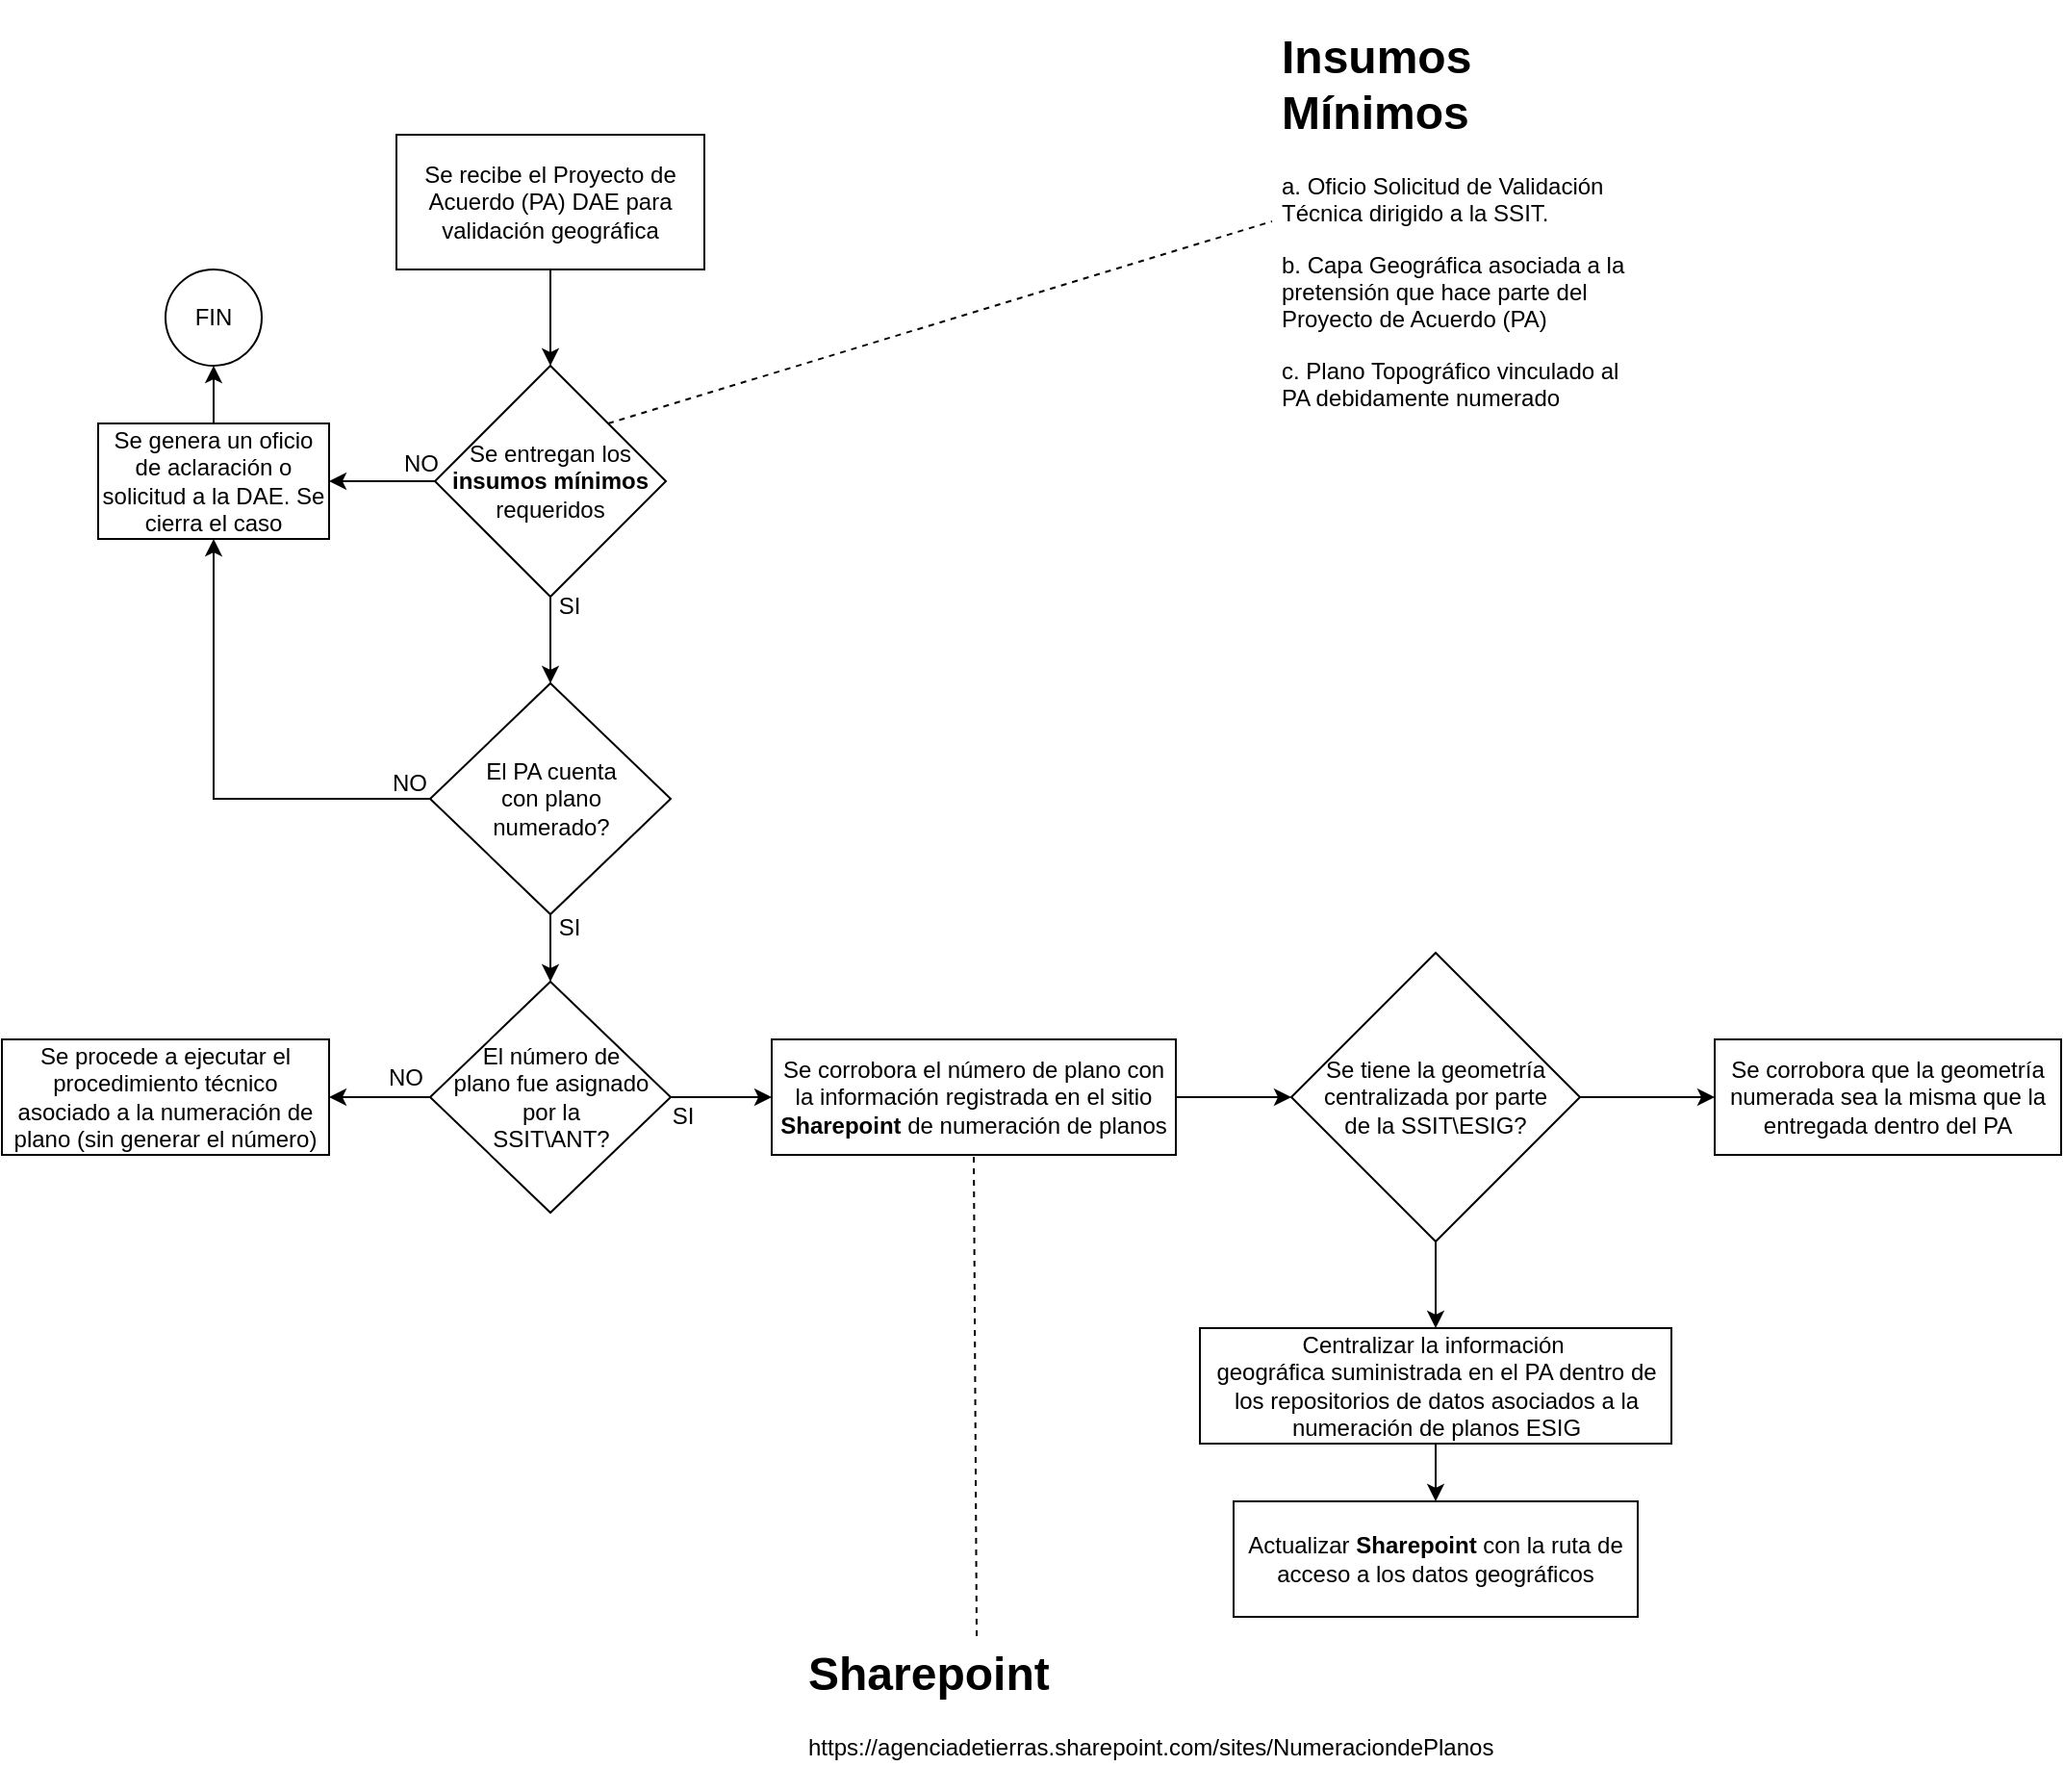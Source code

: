 <mxfile version="13.3.5" type="github"><diagram id="wBygM1vO_P41j0ZaZtgd" name="Page-1"><mxGraphModel dx="1289" dy="2004" grid="1" gridSize="10" guides="1" tooltips="1" connect="1" arrows="1" fold="1" page="1" pageScale="1" pageWidth="827" pageHeight="1169" math="0" shadow="0"><root><mxCell id="0"/><mxCell id="1" parent="0"/><mxCell id="PS6INPltkdU6dMFM3WfI-4" style="edgeStyle=orthogonalEdgeStyle;rounded=0;orthogonalLoop=1;jettySize=auto;html=1;entryX=0.5;entryY=0;entryDx=0;entryDy=0;" edge="1" parent="1" source="PS6INPltkdU6dMFM3WfI-1" target="PS6INPltkdU6dMFM3WfI-2"><mxGeometry relative="1" as="geometry"/></mxCell><mxCell id="PS6INPltkdU6dMFM3WfI-1" value="Se recibe el Proyecto de Acuerdo (PA) DAE para validación geográfica" style="rounded=0;whiteSpace=wrap;html=1;" vertex="1" parent="1"><mxGeometry x="205" y="60" width="160" height="70" as="geometry"/></mxCell><mxCell id="PS6INPltkdU6dMFM3WfI-10" style="edgeStyle=orthogonalEdgeStyle;rounded=0;orthogonalLoop=1;jettySize=auto;html=1;exitX=0;exitY=0.5;exitDx=0;exitDy=0;entryX=1;entryY=0.5;entryDx=0;entryDy=0;" edge="1" parent="1" source="PS6INPltkdU6dMFM3WfI-2" target="PS6INPltkdU6dMFM3WfI-9"><mxGeometry relative="1" as="geometry"/></mxCell><mxCell id="PS6INPltkdU6dMFM3WfI-21" style="edgeStyle=orthogonalEdgeStyle;rounded=0;orthogonalLoop=1;jettySize=auto;html=1;entryX=0.5;entryY=0;entryDx=0;entryDy=0;" edge="1" parent="1" source="PS6INPltkdU6dMFM3WfI-2" target="PS6INPltkdU6dMFM3WfI-18"><mxGeometry relative="1" as="geometry"/></mxCell><mxCell id="PS6INPltkdU6dMFM3WfI-2" value="Se entregan los &lt;b&gt;insumos mínimos &lt;/b&gt;requeridos" style="rhombus;whiteSpace=wrap;html=1;" vertex="1" parent="1"><mxGeometry x="225" y="180" width="120" height="120" as="geometry"/></mxCell><mxCell id="PS6INPltkdU6dMFM3WfI-11" style="edgeStyle=orthogonalEdgeStyle;rounded=0;orthogonalLoop=1;jettySize=auto;html=1;" edge="1" parent="1" source="PS6INPltkdU6dMFM3WfI-9"><mxGeometry relative="1" as="geometry"><mxPoint x="110" y="180" as="targetPoint"/></mxGeometry></mxCell><mxCell id="PS6INPltkdU6dMFM3WfI-9" value="Se genera un oficio de aclaración o solicitud a la DAE. Se cierra el caso" style="rounded=0;whiteSpace=wrap;html=1;" vertex="1" parent="1"><mxGeometry x="50" y="210" width="120" height="60" as="geometry"/></mxCell><mxCell id="PS6INPltkdU6dMFM3WfI-13" value="FIN" style="ellipse;whiteSpace=wrap;html=1;aspect=fixed;" vertex="1" parent="1"><mxGeometry x="85" y="130" width="50" height="50" as="geometry"/></mxCell><mxCell id="PS6INPltkdU6dMFM3WfI-14" value="NO" style="text;html=1;strokeColor=none;fillColor=none;align=center;verticalAlign=middle;whiteSpace=wrap;rounded=0;" vertex="1" parent="1"><mxGeometry x="198" y="221" width="40" height="20" as="geometry"/></mxCell><mxCell id="PS6INPltkdU6dMFM3WfI-16" value="&lt;h1&gt;Insumos Mínimos&lt;/h1&gt;&lt;p&gt;a. Oficio Solicitud de Validación Técnica dirigido a la SSIT.&lt;/p&gt;&lt;p&gt;b. Capa Geográfica asociada a la pretensión que hace parte del Proyecto de Acuerdo (PA)&lt;/p&gt;&lt;p&gt;c. Plano Topográfico vinculado al PA debidamente numerado&lt;/p&gt;" style="text;html=1;strokeColor=none;fillColor=none;spacing=5;spacingTop=-20;whiteSpace=wrap;overflow=hidden;rounded=0;" vertex="1" parent="1"><mxGeometry x="660" width="190" height="210" as="geometry"/></mxCell><mxCell id="PS6INPltkdU6dMFM3WfI-17" value="" style="endArrow=none;dashed=1;html=1;entryX=0;entryY=0.5;entryDx=0;entryDy=0;" edge="1" parent="1" target="PS6INPltkdU6dMFM3WfI-16"><mxGeometry width="50" height="50" relative="1" as="geometry"><mxPoint x="315" y="210" as="sourcePoint"/><mxPoint x="365" y="160" as="targetPoint"/></mxGeometry></mxCell><mxCell id="PS6INPltkdU6dMFM3WfI-20" style="edgeStyle=orthogonalEdgeStyle;rounded=0;orthogonalLoop=1;jettySize=auto;html=1;entryX=0.5;entryY=1;entryDx=0;entryDy=0;" edge="1" parent="1" source="PS6INPltkdU6dMFM3WfI-18" target="PS6INPltkdU6dMFM3WfI-9"><mxGeometry relative="1" as="geometry"/></mxCell><mxCell id="PS6INPltkdU6dMFM3WfI-23" style="edgeStyle=orthogonalEdgeStyle;rounded=0;orthogonalLoop=1;jettySize=auto;html=1;exitX=0.5;exitY=1;exitDx=0;exitDy=0;entryX=0.5;entryY=0;entryDx=0;entryDy=0;" edge="1" parent="1" source="PS6INPltkdU6dMFM3WfI-18" target="PS6INPltkdU6dMFM3WfI-22"><mxGeometry relative="1" as="geometry"/></mxCell><mxCell id="PS6INPltkdU6dMFM3WfI-18" value="El PA cuenta&lt;br&gt;con plano &lt;br&gt;numerado?" style="rhombus;whiteSpace=wrap;html=1;" vertex="1" parent="1"><mxGeometry x="222.5" y="345" width="125" height="120" as="geometry"/></mxCell><mxCell id="PS6INPltkdU6dMFM3WfI-27" style="edgeStyle=orthogonalEdgeStyle;rounded=0;orthogonalLoop=1;jettySize=auto;html=1;exitX=0;exitY=0.5;exitDx=0;exitDy=0;entryX=1;entryY=0.5;entryDx=0;entryDy=0;" edge="1" parent="1" source="PS6INPltkdU6dMFM3WfI-22" target="PS6INPltkdU6dMFM3WfI-26"><mxGeometry relative="1" as="geometry"/></mxCell><mxCell id="PS6INPltkdU6dMFM3WfI-30" style="edgeStyle=orthogonalEdgeStyle;rounded=0;orthogonalLoop=1;jettySize=auto;html=1;exitX=1;exitY=0.5;exitDx=0;exitDy=0;entryX=0;entryY=0.5;entryDx=0;entryDy=0;" edge="1" parent="1" source="PS6INPltkdU6dMFM3WfI-22" target="PS6INPltkdU6dMFM3WfI-29"><mxGeometry relative="1" as="geometry"/></mxCell><mxCell id="PS6INPltkdU6dMFM3WfI-22" value="El número de &lt;br&gt;plano fue asignado por&amp;nbsp;la &lt;br&gt;SSIT\ANT?" style="rhombus;whiteSpace=wrap;html=1;" vertex="1" parent="1"><mxGeometry x="222.5" y="500" width="125" height="120" as="geometry"/></mxCell><mxCell id="PS6INPltkdU6dMFM3WfI-24" value="NO" style="text;html=1;strokeColor=none;fillColor=none;align=center;verticalAlign=middle;whiteSpace=wrap;rounded=0;" vertex="1" parent="1"><mxGeometry x="191.5" y="387" width="40" height="20" as="geometry"/></mxCell><mxCell id="PS6INPltkdU6dMFM3WfI-25" value="SI" style="text;html=1;strokeColor=none;fillColor=none;align=center;verticalAlign=middle;whiteSpace=wrap;rounded=0;" vertex="1" parent="1"><mxGeometry x="275" y="295" width="40" height="20" as="geometry"/></mxCell><mxCell id="PS6INPltkdU6dMFM3WfI-26" value="Se procede a ejecutar el procedimiento técnico asociado a la numeración de plano (sin generar el número)" style="rounded=0;whiteSpace=wrap;html=1;" vertex="1" parent="1"><mxGeometry y="530" width="170" height="60" as="geometry"/></mxCell><mxCell id="PS6INPltkdU6dMFM3WfI-28" value="NO" style="text;html=1;strokeColor=none;fillColor=none;align=center;verticalAlign=middle;whiteSpace=wrap;rounded=0;" vertex="1" parent="1"><mxGeometry x="190" y="540" width="40" height="20" as="geometry"/></mxCell><mxCell id="PS6INPltkdU6dMFM3WfI-39" style="edgeStyle=orthogonalEdgeStyle;rounded=0;orthogonalLoop=1;jettySize=auto;html=1;entryX=0;entryY=0.5;entryDx=0;entryDy=0;" edge="1" parent="1" source="PS6INPltkdU6dMFM3WfI-29" target="PS6INPltkdU6dMFM3WfI-38"><mxGeometry relative="1" as="geometry"/></mxCell><mxCell id="PS6INPltkdU6dMFM3WfI-29" value="Se corrobora el número de plano con la información registrada en el sitio &lt;b&gt;Sharepoint&lt;/b&gt; de numeración de planos" style="rounded=0;whiteSpace=wrap;html=1;" vertex="1" parent="1"><mxGeometry x="400" y="530" width="210" height="60" as="geometry"/></mxCell><mxCell id="PS6INPltkdU6dMFM3WfI-31" value="SI" style="text;html=1;strokeColor=none;fillColor=none;align=center;verticalAlign=middle;whiteSpace=wrap;rounded=0;" vertex="1" parent="1"><mxGeometry x="275" y="462" width="40" height="20" as="geometry"/></mxCell><mxCell id="PS6INPltkdU6dMFM3WfI-32" value="SI" style="text;html=1;strokeColor=none;fillColor=none;align=center;verticalAlign=middle;whiteSpace=wrap;rounded=0;" vertex="1" parent="1"><mxGeometry x="334" y="560" width="40" height="20" as="geometry"/></mxCell><mxCell id="PS6INPltkdU6dMFM3WfI-33" value="&lt;h1&gt;Sharepoint&lt;/h1&gt;&lt;p&gt;https://agenciadetierras.sharepoint.com/sites/NumeraciondePlanos&lt;br&gt;&lt;/p&gt;" style="text;html=1;strokeColor=none;fillColor=none;spacing=5;spacingTop=-20;whiteSpace=wrap;overflow=hidden;rounded=0;" vertex="1" parent="1"><mxGeometry x="414" y="840" width="370" height="80" as="geometry"/></mxCell><mxCell id="PS6INPltkdU6dMFM3WfI-36" value="" style="endArrow=none;dashed=1;html=1;entryX=0.5;entryY=1;entryDx=0;entryDy=0;exitX=0.25;exitY=0;exitDx=0;exitDy=0;" edge="1" parent="1" source="PS6INPltkdU6dMFM3WfI-33" target="PS6INPltkdU6dMFM3WfI-29"><mxGeometry width="50" height="50" relative="1" as="geometry"><mxPoint x="510" y="440" as="sourcePoint"/><mxPoint x="560" y="390" as="targetPoint"/></mxGeometry></mxCell><mxCell id="PS6INPltkdU6dMFM3WfI-41" style="edgeStyle=orthogonalEdgeStyle;rounded=0;orthogonalLoop=1;jettySize=auto;html=1;entryX=0.5;entryY=0;entryDx=0;entryDy=0;" edge="1" parent="1" source="PS6INPltkdU6dMFM3WfI-38" target="PS6INPltkdU6dMFM3WfI-40"><mxGeometry relative="1" as="geometry"/></mxCell><mxCell id="PS6INPltkdU6dMFM3WfI-46" style="edgeStyle=orthogonalEdgeStyle;rounded=0;orthogonalLoop=1;jettySize=auto;html=1;entryX=0;entryY=0.5;entryDx=0;entryDy=0;" edge="1" parent="1" source="PS6INPltkdU6dMFM3WfI-38" target="PS6INPltkdU6dMFM3WfI-45"><mxGeometry relative="1" as="geometry"/></mxCell><mxCell id="PS6INPltkdU6dMFM3WfI-38" value="Se tiene la geometría centralizada por parte &lt;br&gt;de la SSIT\ESIG?" style="rhombus;whiteSpace=wrap;html=1;" vertex="1" parent="1"><mxGeometry x="670" y="485" width="150" height="150" as="geometry"/></mxCell><mxCell id="PS6INPltkdU6dMFM3WfI-44" style="edgeStyle=orthogonalEdgeStyle;rounded=0;orthogonalLoop=1;jettySize=auto;html=1;exitX=0.5;exitY=1;exitDx=0;exitDy=0;entryX=0.5;entryY=0;entryDx=0;entryDy=0;" edge="1" parent="1" source="PS6INPltkdU6dMFM3WfI-40" target="PS6INPltkdU6dMFM3WfI-42"><mxGeometry relative="1" as="geometry"/></mxCell><mxCell id="PS6INPltkdU6dMFM3WfI-40" value="Centralizar la información&amp;nbsp;&lt;br&gt;geográfica suministrada en el PA dentro de los repositorios de datos asociados a la numeración de planos ESIG" style="rounded=0;whiteSpace=wrap;html=1;" vertex="1" parent="1"><mxGeometry x="622.5" y="680" width="245" height="60" as="geometry"/></mxCell><mxCell id="PS6INPltkdU6dMFM3WfI-42" value="Actualizar &lt;b&gt;Sharepoint&lt;/b&gt; con la ruta de acceso a los datos geográficos" style="rounded=0;whiteSpace=wrap;html=1;" vertex="1" parent="1"><mxGeometry x="640" y="770" width="210" height="60" as="geometry"/></mxCell><mxCell id="PS6INPltkdU6dMFM3WfI-45" value="Se corrobora que la geometría numerada sea la misma que la entregada dentro del PA" style="rounded=0;whiteSpace=wrap;html=1;" vertex="1" parent="1"><mxGeometry x="890" y="530" width="180" height="60" as="geometry"/></mxCell></root></mxGraphModel></diagram></mxfile>